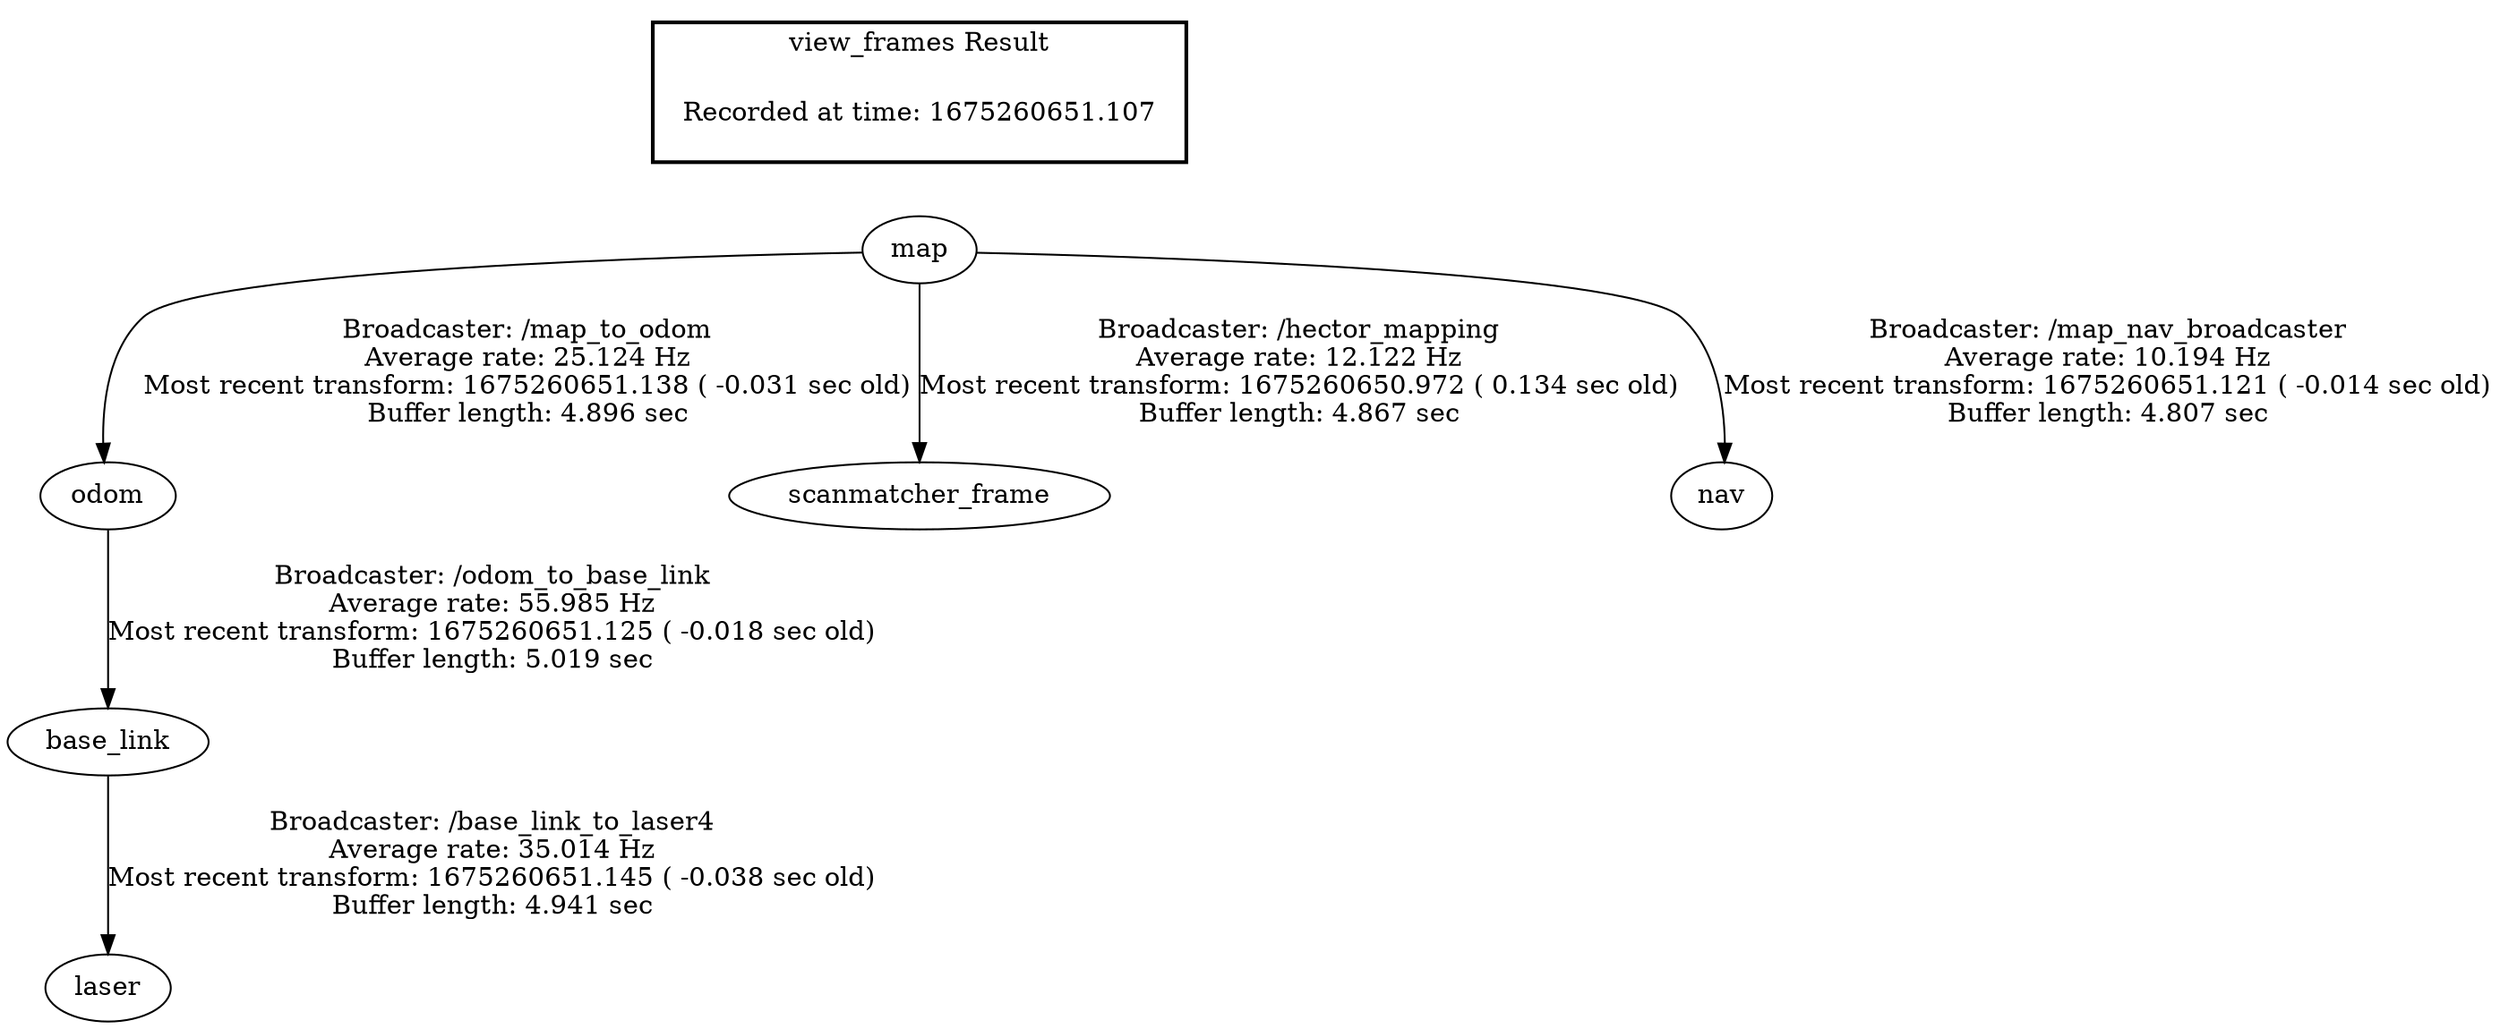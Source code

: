 digraph G {
"base_link" -> "laser"[label="Broadcaster: /base_link_to_laser4\nAverage rate: 35.014 Hz\nMost recent transform: 1675260651.145 ( -0.038 sec old)\nBuffer length: 4.941 sec\n"];
"odom" -> "base_link"[label="Broadcaster: /odom_to_base_link\nAverage rate: 55.985 Hz\nMost recent transform: 1675260651.125 ( -0.018 sec old)\nBuffer length: 5.019 sec\n"];
"map" -> "odom"[label="Broadcaster: /map_to_odom\nAverage rate: 25.124 Hz\nMost recent transform: 1675260651.138 ( -0.031 sec old)\nBuffer length: 4.896 sec\n"];
"map" -> "scanmatcher_frame"[label="Broadcaster: /hector_mapping\nAverage rate: 12.122 Hz\nMost recent transform: 1675260650.972 ( 0.134 sec old)\nBuffer length: 4.867 sec\n"];
"map" -> "nav"[label="Broadcaster: /map_nav_broadcaster\nAverage rate: 10.194 Hz\nMost recent transform: 1675260651.121 ( -0.014 sec old)\nBuffer length: 4.807 sec\n"];
edge [style=invis];
 subgraph cluster_legend { style=bold; color=black; label ="view_frames Result";
"Recorded at time: 1675260651.107"[ shape=plaintext ] ;
 }->"map";
}